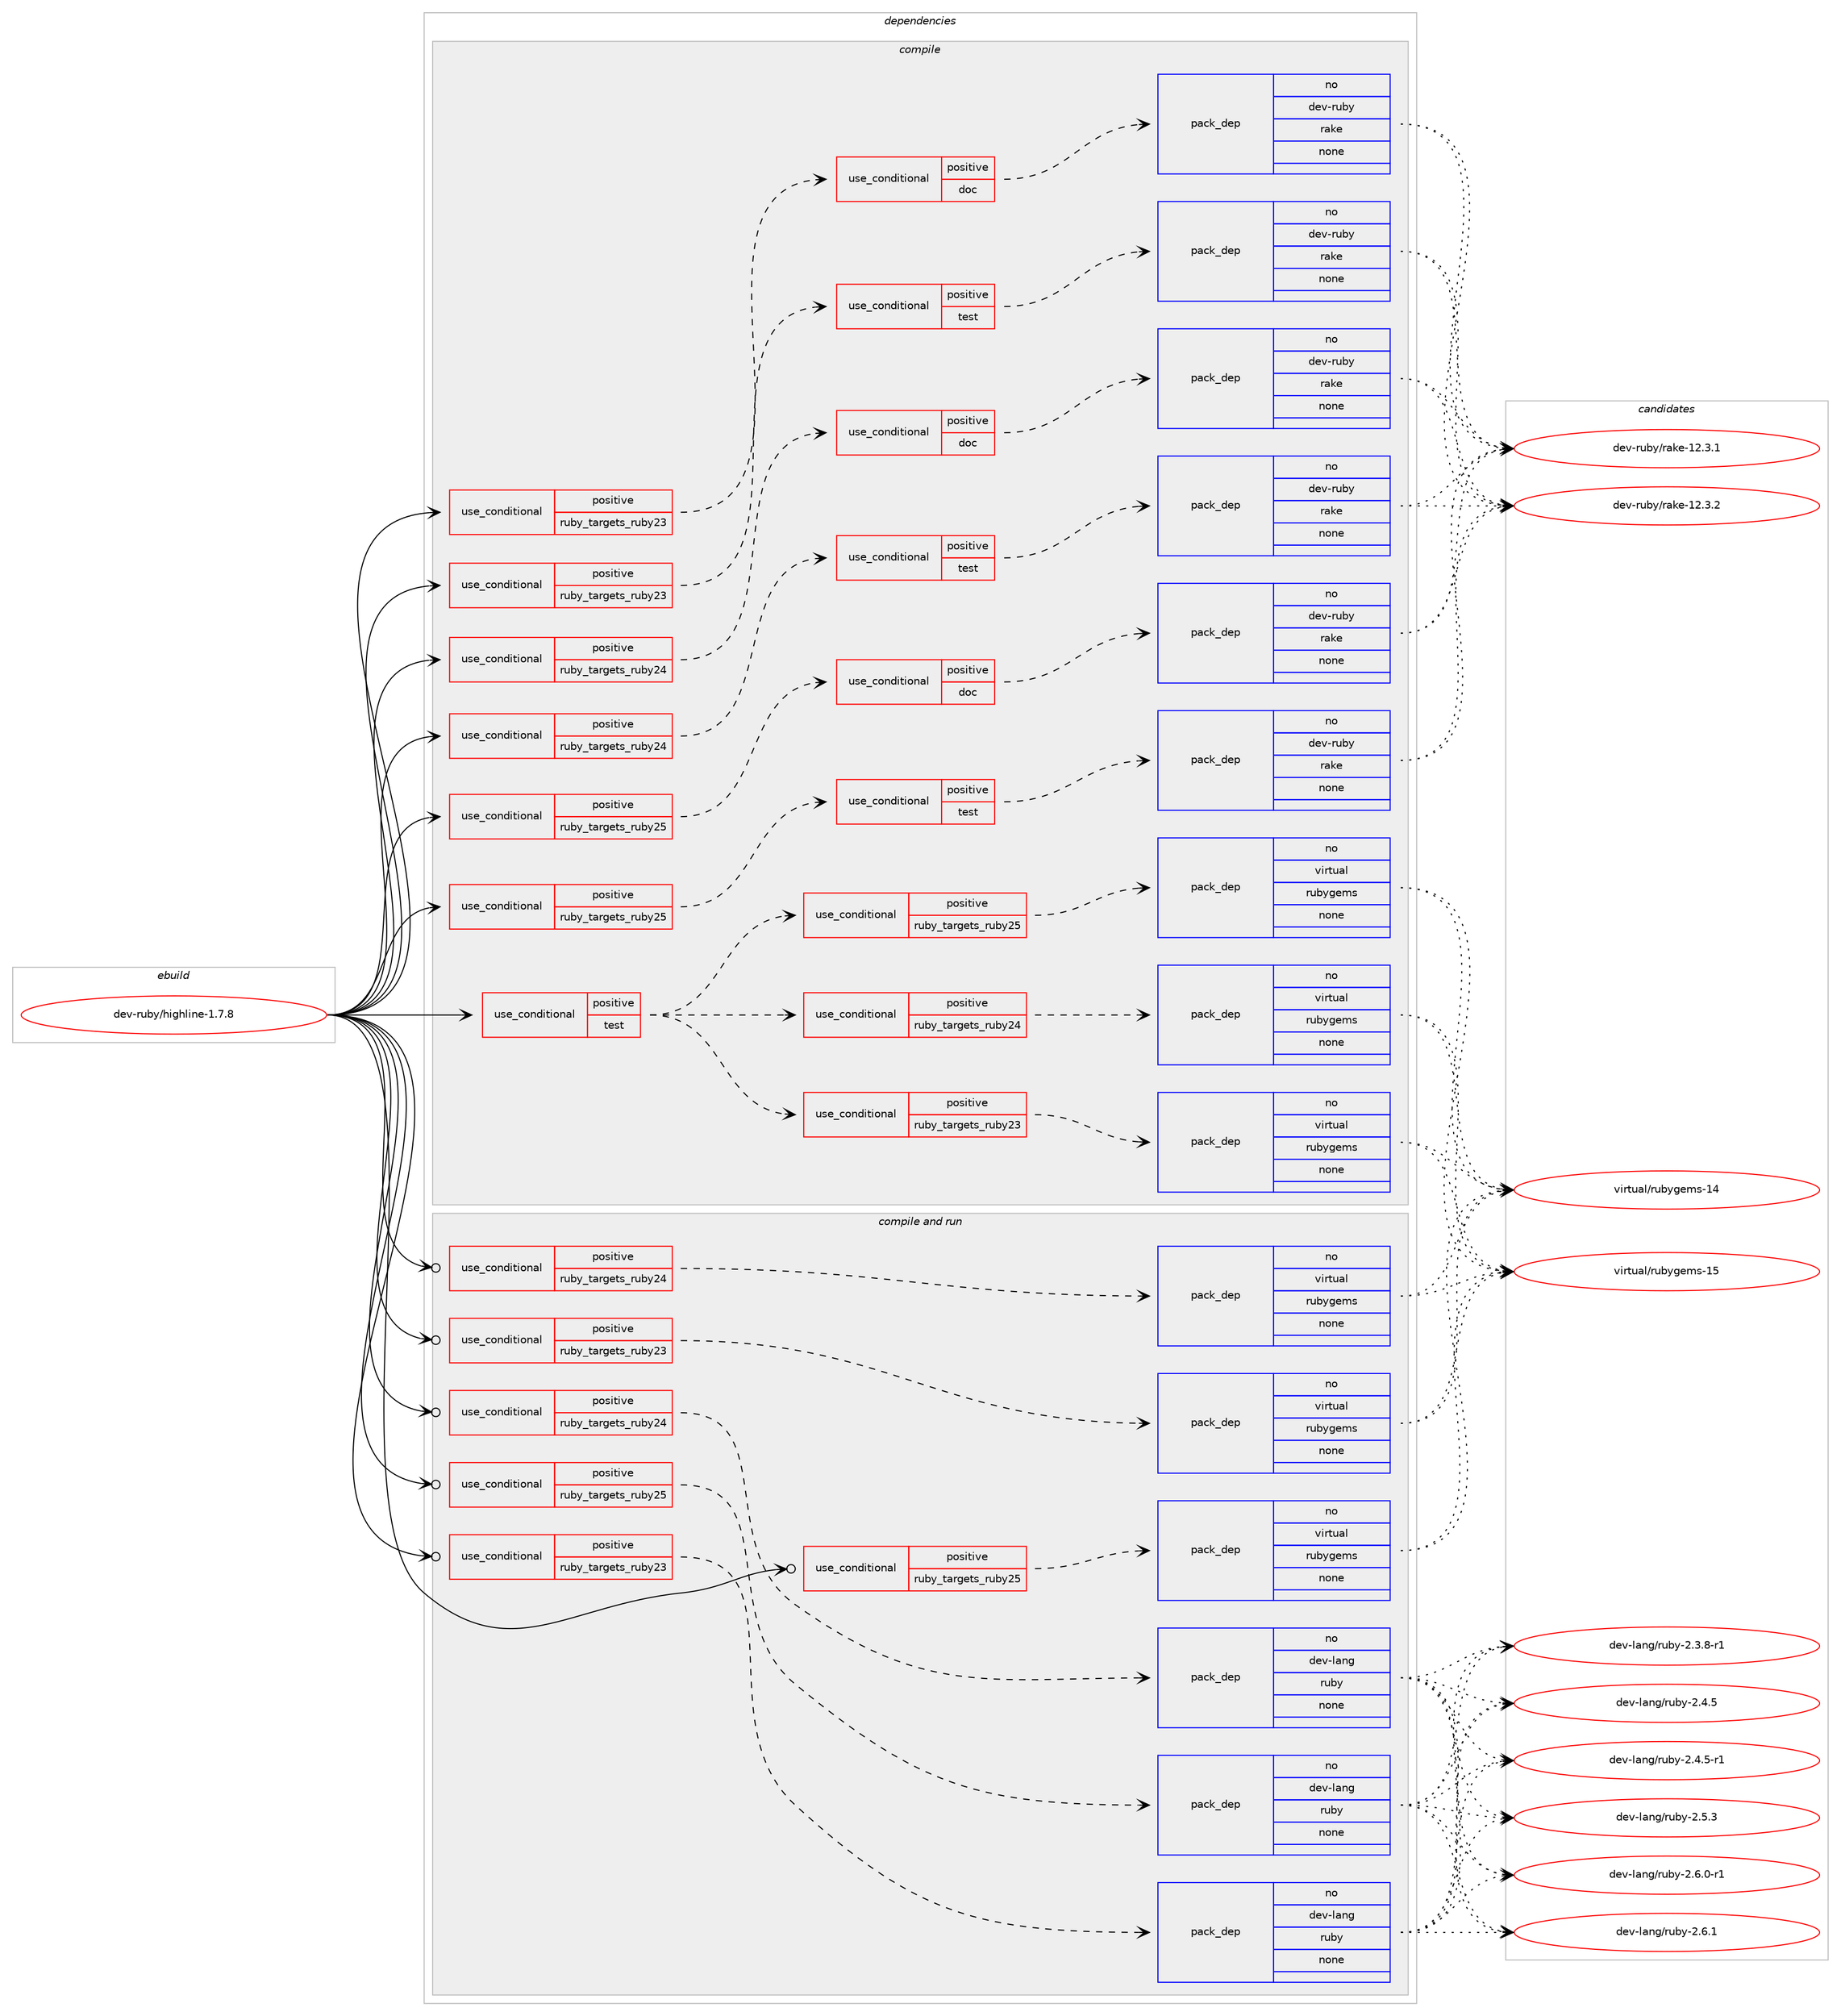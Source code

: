 digraph prolog {

# *************
# Graph options
# *************

newrank=true;
concentrate=true;
compound=true;
graph [rankdir=LR,fontname=Helvetica,fontsize=10,ranksep=1.5];#, ranksep=2.5, nodesep=0.2];
edge  [arrowhead=vee];
node  [fontname=Helvetica,fontsize=10];

# **********
# The ebuild
# **********

subgraph cluster_leftcol {
color=gray;
rank=same;
label=<<i>ebuild</i>>;
id [label="dev-ruby/highline-1.7.8", color=red, width=4, href="../dev-ruby/highline-1.7.8.svg"];
}

# ****************
# The dependencies
# ****************

subgraph cluster_midcol {
color=gray;
label=<<i>dependencies</i>>;
subgraph cluster_compile {
fillcolor="#eeeeee";
style=filled;
label=<<i>compile</i>>;
subgraph cond401707 {
dependency1496989 [label=<<TABLE BORDER="0" CELLBORDER="1" CELLSPACING="0" CELLPADDING="4"><TR><TD ROWSPAN="3" CELLPADDING="10">use_conditional</TD></TR><TR><TD>positive</TD></TR><TR><TD>ruby_targets_ruby23</TD></TR></TABLE>>, shape=none, color=red];
subgraph cond401708 {
dependency1496990 [label=<<TABLE BORDER="0" CELLBORDER="1" CELLSPACING="0" CELLPADDING="4"><TR><TD ROWSPAN="3" CELLPADDING="10">use_conditional</TD></TR><TR><TD>positive</TD></TR><TR><TD>doc</TD></TR></TABLE>>, shape=none, color=red];
subgraph pack1071837 {
dependency1496991 [label=<<TABLE BORDER="0" CELLBORDER="1" CELLSPACING="0" CELLPADDING="4" WIDTH="220"><TR><TD ROWSPAN="6" CELLPADDING="30">pack_dep</TD></TR><TR><TD WIDTH="110">no</TD></TR><TR><TD>dev-ruby</TD></TR><TR><TD>rake</TD></TR><TR><TD>none</TD></TR><TR><TD></TD></TR></TABLE>>, shape=none, color=blue];
}
dependency1496990:e -> dependency1496991:w [weight=20,style="dashed",arrowhead="vee"];
}
dependency1496989:e -> dependency1496990:w [weight=20,style="dashed",arrowhead="vee"];
}
id:e -> dependency1496989:w [weight=20,style="solid",arrowhead="vee"];
subgraph cond401709 {
dependency1496992 [label=<<TABLE BORDER="0" CELLBORDER="1" CELLSPACING="0" CELLPADDING="4"><TR><TD ROWSPAN="3" CELLPADDING="10">use_conditional</TD></TR><TR><TD>positive</TD></TR><TR><TD>ruby_targets_ruby23</TD></TR></TABLE>>, shape=none, color=red];
subgraph cond401710 {
dependency1496993 [label=<<TABLE BORDER="0" CELLBORDER="1" CELLSPACING="0" CELLPADDING="4"><TR><TD ROWSPAN="3" CELLPADDING="10">use_conditional</TD></TR><TR><TD>positive</TD></TR><TR><TD>test</TD></TR></TABLE>>, shape=none, color=red];
subgraph pack1071838 {
dependency1496994 [label=<<TABLE BORDER="0" CELLBORDER="1" CELLSPACING="0" CELLPADDING="4" WIDTH="220"><TR><TD ROWSPAN="6" CELLPADDING="30">pack_dep</TD></TR><TR><TD WIDTH="110">no</TD></TR><TR><TD>dev-ruby</TD></TR><TR><TD>rake</TD></TR><TR><TD>none</TD></TR><TR><TD></TD></TR></TABLE>>, shape=none, color=blue];
}
dependency1496993:e -> dependency1496994:w [weight=20,style="dashed",arrowhead="vee"];
}
dependency1496992:e -> dependency1496993:w [weight=20,style="dashed",arrowhead="vee"];
}
id:e -> dependency1496992:w [weight=20,style="solid",arrowhead="vee"];
subgraph cond401711 {
dependency1496995 [label=<<TABLE BORDER="0" CELLBORDER="1" CELLSPACING="0" CELLPADDING="4"><TR><TD ROWSPAN="3" CELLPADDING="10">use_conditional</TD></TR><TR><TD>positive</TD></TR><TR><TD>ruby_targets_ruby24</TD></TR></TABLE>>, shape=none, color=red];
subgraph cond401712 {
dependency1496996 [label=<<TABLE BORDER="0" CELLBORDER="1" CELLSPACING="0" CELLPADDING="4"><TR><TD ROWSPAN="3" CELLPADDING="10">use_conditional</TD></TR><TR><TD>positive</TD></TR><TR><TD>doc</TD></TR></TABLE>>, shape=none, color=red];
subgraph pack1071839 {
dependency1496997 [label=<<TABLE BORDER="0" CELLBORDER="1" CELLSPACING="0" CELLPADDING="4" WIDTH="220"><TR><TD ROWSPAN="6" CELLPADDING="30">pack_dep</TD></TR><TR><TD WIDTH="110">no</TD></TR><TR><TD>dev-ruby</TD></TR><TR><TD>rake</TD></TR><TR><TD>none</TD></TR><TR><TD></TD></TR></TABLE>>, shape=none, color=blue];
}
dependency1496996:e -> dependency1496997:w [weight=20,style="dashed",arrowhead="vee"];
}
dependency1496995:e -> dependency1496996:w [weight=20,style="dashed",arrowhead="vee"];
}
id:e -> dependency1496995:w [weight=20,style="solid",arrowhead="vee"];
subgraph cond401713 {
dependency1496998 [label=<<TABLE BORDER="0" CELLBORDER="1" CELLSPACING="0" CELLPADDING="4"><TR><TD ROWSPAN="3" CELLPADDING="10">use_conditional</TD></TR><TR><TD>positive</TD></TR><TR><TD>ruby_targets_ruby24</TD></TR></TABLE>>, shape=none, color=red];
subgraph cond401714 {
dependency1496999 [label=<<TABLE BORDER="0" CELLBORDER="1" CELLSPACING="0" CELLPADDING="4"><TR><TD ROWSPAN="3" CELLPADDING="10">use_conditional</TD></TR><TR><TD>positive</TD></TR><TR><TD>test</TD></TR></TABLE>>, shape=none, color=red];
subgraph pack1071840 {
dependency1497000 [label=<<TABLE BORDER="0" CELLBORDER="1" CELLSPACING="0" CELLPADDING="4" WIDTH="220"><TR><TD ROWSPAN="6" CELLPADDING="30">pack_dep</TD></TR><TR><TD WIDTH="110">no</TD></TR><TR><TD>dev-ruby</TD></TR><TR><TD>rake</TD></TR><TR><TD>none</TD></TR><TR><TD></TD></TR></TABLE>>, shape=none, color=blue];
}
dependency1496999:e -> dependency1497000:w [weight=20,style="dashed",arrowhead="vee"];
}
dependency1496998:e -> dependency1496999:w [weight=20,style="dashed",arrowhead="vee"];
}
id:e -> dependency1496998:w [weight=20,style="solid",arrowhead="vee"];
subgraph cond401715 {
dependency1497001 [label=<<TABLE BORDER="0" CELLBORDER="1" CELLSPACING="0" CELLPADDING="4"><TR><TD ROWSPAN="3" CELLPADDING="10">use_conditional</TD></TR><TR><TD>positive</TD></TR><TR><TD>ruby_targets_ruby25</TD></TR></TABLE>>, shape=none, color=red];
subgraph cond401716 {
dependency1497002 [label=<<TABLE BORDER="0" CELLBORDER="1" CELLSPACING="0" CELLPADDING="4"><TR><TD ROWSPAN="3" CELLPADDING="10">use_conditional</TD></TR><TR><TD>positive</TD></TR><TR><TD>doc</TD></TR></TABLE>>, shape=none, color=red];
subgraph pack1071841 {
dependency1497003 [label=<<TABLE BORDER="0" CELLBORDER="1" CELLSPACING="0" CELLPADDING="4" WIDTH="220"><TR><TD ROWSPAN="6" CELLPADDING="30">pack_dep</TD></TR><TR><TD WIDTH="110">no</TD></TR><TR><TD>dev-ruby</TD></TR><TR><TD>rake</TD></TR><TR><TD>none</TD></TR><TR><TD></TD></TR></TABLE>>, shape=none, color=blue];
}
dependency1497002:e -> dependency1497003:w [weight=20,style="dashed",arrowhead="vee"];
}
dependency1497001:e -> dependency1497002:w [weight=20,style="dashed",arrowhead="vee"];
}
id:e -> dependency1497001:w [weight=20,style="solid",arrowhead="vee"];
subgraph cond401717 {
dependency1497004 [label=<<TABLE BORDER="0" CELLBORDER="1" CELLSPACING="0" CELLPADDING="4"><TR><TD ROWSPAN="3" CELLPADDING="10">use_conditional</TD></TR><TR><TD>positive</TD></TR><TR><TD>ruby_targets_ruby25</TD></TR></TABLE>>, shape=none, color=red];
subgraph cond401718 {
dependency1497005 [label=<<TABLE BORDER="0" CELLBORDER="1" CELLSPACING="0" CELLPADDING="4"><TR><TD ROWSPAN="3" CELLPADDING="10">use_conditional</TD></TR><TR><TD>positive</TD></TR><TR><TD>test</TD></TR></TABLE>>, shape=none, color=red];
subgraph pack1071842 {
dependency1497006 [label=<<TABLE BORDER="0" CELLBORDER="1" CELLSPACING="0" CELLPADDING="4" WIDTH="220"><TR><TD ROWSPAN="6" CELLPADDING="30">pack_dep</TD></TR><TR><TD WIDTH="110">no</TD></TR><TR><TD>dev-ruby</TD></TR><TR><TD>rake</TD></TR><TR><TD>none</TD></TR><TR><TD></TD></TR></TABLE>>, shape=none, color=blue];
}
dependency1497005:e -> dependency1497006:w [weight=20,style="dashed",arrowhead="vee"];
}
dependency1497004:e -> dependency1497005:w [weight=20,style="dashed",arrowhead="vee"];
}
id:e -> dependency1497004:w [weight=20,style="solid",arrowhead="vee"];
subgraph cond401719 {
dependency1497007 [label=<<TABLE BORDER="0" CELLBORDER="1" CELLSPACING="0" CELLPADDING="4"><TR><TD ROWSPAN="3" CELLPADDING="10">use_conditional</TD></TR><TR><TD>positive</TD></TR><TR><TD>test</TD></TR></TABLE>>, shape=none, color=red];
subgraph cond401720 {
dependency1497008 [label=<<TABLE BORDER="0" CELLBORDER="1" CELLSPACING="0" CELLPADDING="4"><TR><TD ROWSPAN="3" CELLPADDING="10">use_conditional</TD></TR><TR><TD>positive</TD></TR><TR><TD>ruby_targets_ruby23</TD></TR></TABLE>>, shape=none, color=red];
subgraph pack1071843 {
dependency1497009 [label=<<TABLE BORDER="0" CELLBORDER="1" CELLSPACING="0" CELLPADDING="4" WIDTH="220"><TR><TD ROWSPAN="6" CELLPADDING="30">pack_dep</TD></TR><TR><TD WIDTH="110">no</TD></TR><TR><TD>virtual</TD></TR><TR><TD>rubygems</TD></TR><TR><TD>none</TD></TR><TR><TD></TD></TR></TABLE>>, shape=none, color=blue];
}
dependency1497008:e -> dependency1497009:w [weight=20,style="dashed",arrowhead="vee"];
}
dependency1497007:e -> dependency1497008:w [weight=20,style="dashed",arrowhead="vee"];
subgraph cond401721 {
dependency1497010 [label=<<TABLE BORDER="0" CELLBORDER="1" CELLSPACING="0" CELLPADDING="4"><TR><TD ROWSPAN="3" CELLPADDING="10">use_conditional</TD></TR><TR><TD>positive</TD></TR><TR><TD>ruby_targets_ruby24</TD></TR></TABLE>>, shape=none, color=red];
subgraph pack1071844 {
dependency1497011 [label=<<TABLE BORDER="0" CELLBORDER="1" CELLSPACING="0" CELLPADDING="4" WIDTH="220"><TR><TD ROWSPAN="6" CELLPADDING="30">pack_dep</TD></TR><TR><TD WIDTH="110">no</TD></TR><TR><TD>virtual</TD></TR><TR><TD>rubygems</TD></TR><TR><TD>none</TD></TR><TR><TD></TD></TR></TABLE>>, shape=none, color=blue];
}
dependency1497010:e -> dependency1497011:w [weight=20,style="dashed",arrowhead="vee"];
}
dependency1497007:e -> dependency1497010:w [weight=20,style="dashed",arrowhead="vee"];
subgraph cond401722 {
dependency1497012 [label=<<TABLE BORDER="0" CELLBORDER="1" CELLSPACING="0" CELLPADDING="4"><TR><TD ROWSPAN="3" CELLPADDING="10">use_conditional</TD></TR><TR><TD>positive</TD></TR><TR><TD>ruby_targets_ruby25</TD></TR></TABLE>>, shape=none, color=red];
subgraph pack1071845 {
dependency1497013 [label=<<TABLE BORDER="0" CELLBORDER="1" CELLSPACING="0" CELLPADDING="4" WIDTH="220"><TR><TD ROWSPAN="6" CELLPADDING="30">pack_dep</TD></TR><TR><TD WIDTH="110">no</TD></TR><TR><TD>virtual</TD></TR><TR><TD>rubygems</TD></TR><TR><TD>none</TD></TR><TR><TD></TD></TR></TABLE>>, shape=none, color=blue];
}
dependency1497012:e -> dependency1497013:w [weight=20,style="dashed",arrowhead="vee"];
}
dependency1497007:e -> dependency1497012:w [weight=20,style="dashed",arrowhead="vee"];
}
id:e -> dependency1497007:w [weight=20,style="solid",arrowhead="vee"];
}
subgraph cluster_compileandrun {
fillcolor="#eeeeee";
style=filled;
label=<<i>compile and run</i>>;
subgraph cond401723 {
dependency1497014 [label=<<TABLE BORDER="0" CELLBORDER="1" CELLSPACING="0" CELLPADDING="4"><TR><TD ROWSPAN="3" CELLPADDING="10">use_conditional</TD></TR><TR><TD>positive</TD></TR><TR><TD>ruby_targets_ruby23</TD></TR></TABLE>>, shape=none, color=red];
subgraph pack1071846 {
dependency1497015 [label=<<TABLE BORDER="0" CELLBORDER="1" CELLSPACING="0" CELLPADDING="4" WIDTH="220"><TR><TD ROWSPAN="6" CELLPADDING="30">pack_dep</TD></TR><TR><TD WIDTH="110">no</TD></TR><TR><TD>dev-lang</TD></TR><TR><TD>ruby</TD></TR><TR><TD>none</TD></TR><TR><TD></TD></TR></TABLE>>, shape=none, color=blue];
}
dependency1497014:e -> dependency1497015:w [weight=20,style="dashed",arrowhead="vee"];
}
id:e -> dependency1497014:w [weight=20,style="solid",arrowhead="odotvee"];
subgraph cond401724 {
dependency1497016 [label=<<TABLE BORDER="0" CELLBORDER="1" CELLSPACING="0" CELLPADDING="4"><TR><TD ROWSPAN="3" CELLPADDING="10">use_conditional</TD></TR><TR><TD>positive</TD></TR><TR><TD>ruby_targets_ruby23</TD></TR></TABLE>>, shape=none, color=red];
subgraph pack1071847 {
dependency1497017 [label=<<TABLE BORDER="0" CELLBORDER="1" CELLSPACING="0" CELLPADDING="4" WIDTH="220"><TR><TD ROWSPAN="6" CELLPADDING="30">pack_dep</TD></TR><TR><TD WIDTH="110">no</TD></TR><TR><TD>virtual</TD></TR><TR><TD>rubygems</TD></TR><TR><TD>none</TD></TR><TR><TD></TD></TR></TABLE>>, shape=none, color=blue];
}
dependency1497016:e -> dependency1497017:w [weight=20,style="dashed",arrowhead="vee"];
}
id:e -> dependency1497016:w [weight=20,style="solid",arrowhead="odotvee"];
subgraph cond401725 {
dependency1497018 [label=<<TABLE BORDER="0" CELLBORDER="1" CELLSPACING="0" CELLPADDING="4"><TR><TD ROWSPAN="3" CELLPADDING="10">use_conditional</TD></TR><TR><TD>positive</TD></TR><TR><TD>ruby_targets_ruby24</TD></TR></TABLE>>, shape=none, color=red];
subgraph pack1071848 {
dependency1497019 [label=<<TABLE BORDER="0" CELLBORDER="1" CELLSPACING="0" CELLPADDING="4" WIDTH="220"><TR><TD ROWSPAN="6" CELLPADDING="30">pack_dep</TD></TR><TR><TD WIDTH="110">no</TD></TR><TR><TD>dev-lang</TD></TR><TR><TD>ruby</TD></TR><TR><TD>none</TD></TR><TR><TD></TD></TR></TABLE>>, shape=none, color=blue];
}
dependency1497018:e -> dependency1497019:w [weight=20,style="dashed",arrowhead="vee"];
}
id:e -> dependency1497018:w [weight=20,style="solid",arrowhead="odotvee"];
subgraph cond401726 {
dependency1497020 [label=<<TABLE BORDER="0" CELLBORDER="1" CELLSPACING="0" CELLPADDING="4"><TR><TD ROWSPAN="3" CELLPADDING="10">use_conditional</TD></TR><TR><TD>positive</TD></TR><TR><TD>ruby_targets_ruby24</TD></TR></TABLE>>, shape=none, color=red];
subgraph pack1071849 {
dependency1497021 [label=<<TABLE BORDER="0" CELLBORDER="1" CELLSPACING="0" CELLPADDING="4" WIDTH="220"><TR><TD ROWSPAN="6" CELLPADDING="30">pack_dep</TD></TR><TR><TD WIDTH="110">no</TD></TR><TR><TD>virtual</TD></TR><TR><TD>rubygems</TD></TR><TR><TD>none</TD></TR><TR><TD></TD></TR></TABLE>>, shape=none, color=blue];
}
dependency1497020:e -> dependency1497021:w [weight=20,style="dashed",arrowhead="vee"];
}
id:e -> dependency1497020:w [weight=20,style="solid",arrowhead="odotvee"];
subgraph cond401727 {
dependency1497022 [label=<<TABLE BORDER="0" CELLBORDER="1" CELLSPACING="0" CELLPADDING="4"><TR><TD ROWSPAN="3" CELLPADDING="10">use_conditional</TD></TR><TR><TD>positive</TD></TR><TR><TD>ruby_targets_ruby25</TD></TR></TABLE>>, shape=none, color=red];
subgraph pack1071850 {
dependency1497023 [label=<<TABLE BORDER="0" CELLBORDER="1" CELLSPACING="0" CELLPADDING="4" WIDTH="220"><TR><TD ROWSPAN="6" CELLPADDING="30">pack_dep</TD></TR><TR><TD WIDTH="110">no</TD></TR><TR><TD>dev-lang</TD></TR><TR><TD>ruby</TD></TR><TR><TD>none</TD></TR><TR><TD></TD></TR></TABLE>>, shape=none, color=blue];
}
dependency1497022:e -> dependency1497023:w [weight=20,style="dashed",arrowhead="vee"];
}
id:e -> dependency1497022:w [weight=20,style="solid",arrowhead="odotvee"];
subgraph cond401728 {
dependency1497024 [label=<<TABLE BORDER="0" CELLBORDER="1" CELLSPACING="0" CELLPADDING="4"><TR><TD ROWSPAN="3" CELLPADDING="10">use_conditional</TD></TR><TR><TD>positive</TD></TR><TR><TD>ruby_targets_ruby25</TD></TR></TABLE>>, shape=none, color=red];
subgraph pack1071851 {
dependency1497025 [label=<<TABLE BORDER="0" CELLBORDER="1" CELLSPACING="0" CELLPADDING="4" WIDTH="220"><TR><TD ROWSPAN="6" CELLPADDING="30">pack_dep</TD></TR><TR><TD WIDTH="110">no</TD></TR><TR><TD>virtual</TD></TR><TR><TD>rubygems</TD></TR><TR><TD>none</TD></TR><TR><TD></TD></TR></TABLE>>, shape=none, color=blue];
}
dependency1497024:e -> dependency1497025:w [weight=20,style="dashed",arrowhead="vee"];
}
id:e -> dependency1497024:w [weight=20,style="solid",arrowhead="odotvee"];
}
subgraph cluster_run {
fillcolor="#eeeeee";
style=filled;
label=<<i>run</i>>;
}
}

# **************
# The candidates
# **************

subgraph cluster_choices {
rank=same;
color=gray;
label=<<i>candidates</i>>;

subgraph choice1071837 {
color=black;
nodesep=1;
choice1001011184511411798121471149710710145495046514649 [label="dev-ruby/rake-12.3.1", color=red, width=4,href="../dev-ruby/rake-12.3.1.svg"];
choice1001011184511411798121471149710710145495046514650 [label="dev-ruby/rake-12.3.2", color=red, width=4,href="../dev-ruby/rake-12.3.2.svg"];
dependency1496991:e -> choice1001011184511411798121471149710710145495046514649:w [style=dotted,weight="100"];
dependency1496991:e -> choice1001011184511411798121471149710710145495046514650:w [style=dotted,weight="100"];
}
subgraph choice1071838 {
color=black;
nodesep=1;
choice1001011184511411798121471149710710145495046514649 [label="dev-ruby/rake-12.3.1", color=red, width=4,href="../dev-ruby/rake-12.3.1.svg"];
choice1001011184511411798121471149710710145495046514650 [label="dev-ruby/rake-12.3.2", color=red, width=4,href="../dev-ruby/rake-12.3.2.svg"];
dependency1496994:e -> choice1001011184511411798121471149710710145495046514649:w [style=dotted,weight="100"];
dependency1496994:e -> choice1001011184511411798121471149710710145495046514650:w [style=dotted,weight="100"];
}
subgraph choice1071839 {
color=black;
nodesep=1;
choice1001011184511411798121471149710710145495046514649 [label="dev-ruby/rake-12.3.1", color=red, width=4,href="../dev-ruby/rake-12.3.1.svg"];
choice1001011184511411798121471149710710145495046514650 [label="dev-ruby/rake-12.3.2", color=red, width=4,href="../dev-ruby/rake-12.3.2.svg"];
dependency1496997:e -> choice1001011184511411798121471149710710145495046514649:w [style=dotted,weight="100"];
dependency1496997:e -> choice1001011184511411798121471149710710145495046514650:w [style=dotted,weight="100"];
}
subgraph choice1071840 {
color=black;
nodesep=1;
choice1001011184511411798121471149710710145495046514649 [label="dev-ruby/rake-12.3.1", color=red, width=4,href="../dev-ruby/rake-12.3.1.svg"];
choice1001011184511411798121471149710710145495046514650 [label="dev-ruby/rake-12.3.2", color=red, width=4,href="../dev-ruby/rake-12.3.2.svg"];
dependency1497000:e -> choice1001011184511411798121471149710710145495046514649:w [style=dotted,weight="100"];
dependency1497000:e -> choice1001011184511411798121471149710710145495046514650:w [style=dotted,weight="100"];
}
subgraph choice1071841 {
color=black;
nodesep=1;
choice1001011184511411798121471149710710145495046514649 [label="dev-ruby/rake-12.3.1", color=red, width=4,href="../dev-ruby/rake-12.3.1.svg"];
choice1001011184511411798121471149710710145495046514650 [label="dev-ruby/rake-12.3.2", color=red, width=4,href="../dev-ruby/rake-12.3.2.svg"];
dependency1497003:e -> choice1001011184511411798121471149710710145495046514649:w [style=dotted,weight="100"];
dependency1497003:e -> choice1001011184511411798121471149710710145495046514650:w [style=dotted,weight="100"];
}
subgraph choice1071842 {
color=black;
nodesep=1;
choice1001011184511411798121471149710710145495046514649 [label="dev-ruby/rake-12.3.1", color=red, width=4,href="../dev-ruby/rake-12.3.1.svg"];
choice1001011184511411798121471149710710145495046514650 [label="dev-ruby/rake-12.3.2", color=red, width=4,href="../dev-ruby/rake-12.3.2.svg"];
dependency1497006:e -> choice1001011184511411798121471149710710145495046514649:w [style=dotted,weight="100"];
dependency1497006:e -> choice1001011184511411798121471149710710145495046514650:w [style=dotted,weight="100"];
}
subgraph choice1071843 {
color=black;
nodesep=1;
choice118105114116117971084711411798121103101109115454952 [label="virtual/rubygems-14", color=red, width=4,href="../virtual/rubygems-14.svg"];
choice118105114116117971084711411798121103101109115454953 [label="virtual/rubygems-15", color=red, width=4,href="../virtual/rubygems-15.svg"];
dependency1497009:e -> choice118105114116117971084711411798121103101109115454952:w [style=dotted,weight="100"];
dependency1497009:e -> choice118105114116117971084711411798121103101109115454953:w [style=dotted,weight="100"];
}
subgraph choice1071844 {
color=black;
nodesep=1;
choice118105114116117971084711411798121103101109115454952 [label="virtual/rubygems-14", color=red, width=4,href="../virtual/rubygems-14.svg"];
choice118105114116117971084711411798121103101109115454953 [label="virtual/rubygems-15", color=red, width=4,href="../virtual/rubygems-15.svg"];
dependency1497011:e -> choice118105114116117971084711411798121103101109115454952:w [style=dotted,weight="100"];
dependency1497011:e -> choice118105114116117971084711411798121103101109115454953:w [style=dotted,weight="100"];
}
subgraph choice1071845 {
color=black;
nodesep=1;
choice118105114116117971084711411798121103101109115454952 [label="virtual/rubygems-14", color=red, width=4,href="../virtual/rubygems-14.svg"];
choice118105114116117971084711411798121103101109115454953 [label="virtual/rubygems-15", color=red, width=4,href="../virtual/rubygems-15.svg"];
dependency1497013:e -> choice118105114116117971084711411798121103101109115454952:w [style=dotted,weight="100"];
dependency1497013:e -> choice118105114116117971084711411798121103101109115454953:w [style=dotted,weight="100"];
}
subgraph choice1071846 {
color=black;
nodesep=1;
choice100101118451089711010347114117981214550465146564511449 [label="dev-lang/ruby-2.3.8-r1", color=red, width=4,href="../dev-lang/ruby-2.3.8-r1.svg"];
choice10010111845108971101034711411798121455046524653 [label="dev-lang/ruby-2.4.5", color=red, width=4,href="../dev-lang/ruby-2.4.5.svg"];
choice100101118451089711010347114117981214550465246534511449 [label="dev-lang/ruby-2.4.5-r1", color=red, width=4,href="../dev-lang/ruby-2.4.5-r1.svg"];
choice10010111845108971101034711411798121455046534651 [label="dev-lang/ruby-2.5.3", color=red, width=4,href="../dev-lang/ruby-2.5.3.svg"];
choice100101118451089711010347114117981214550465446484511449 [label="dev-lang/ruby-2.6.0-r1", color=red, width=4,href="../dev-lang/ruby-2.6.0-r1.svg"];
choice10010111845108971101034711411798121455046544649 [label="dev-lang/ruby-2.6.1", color=red, width=4,href="../dev-lang/ruby-2.6.1.svg"];
dependency1497015:e -> choice100101118451089711010347114117981214550465146564511449:w [style=dotted,weight="100"];
dependency1497015:e -> choice10010111845108971101034711411798121455046524653:w [style=dotted,weight="100"];
dependency1497015:e -> choice100101118451089711010347114117981214550465246534511449:w [style=dotted,weight="100"];
dependency1497015:e -> choice10010111845108971101034711411798121455046534651:w [style=dotted,weight="100"];
dependency1497015:e -> choice100101118451089711010347114117981214550465446484511449:w [style=dotted,weight="100"];
dependency1497015:e -> choice10010111845108971101034711411798121455046544649:w [style=dotted,weight="100"];
}
subgraph choice1071847 {
color=black;
nodesep=1;
choice118105114116117971084711411798121103101109115454952 [label="virtual/rubygems-14", color=red, width=4,href="../virtual/rubygems-14.svg"];
choice118105114116117971084711411798121103101109115454953 [label="virtual/rubygems-15", color=red, width=4,href="../virtual/rubygems-15.svg"];
dependency1497017:e -> choice118105114116117971084711411798121103101109115454952:w [style=dotted,weight="100"];
dependency1497017:e -> choice118105114116117971084711411798121103101109115454953:w [style=dotted,weight="100"];
}
subgraph choice1071848 {
color=black;
nodesep=1;
choice100101118451089711010347114117981214550465146564511449 [label="dev-lang/ruby-2.3.8-r1", color=red, width=4,href="../dev-lang/ruby-2.3.8-r1.svg"];
choice10010111845108971101034711411798121455046524653 [label="dev-lang/ruby-2.4.5", color=red, width=4,href="../dev-lang/ruby-2.4.5.svg"];
choice100101118451089711010347114117981214550465246534511449 [label="dev-lang/ruby-2.4.5-r1", color=red, width=4,href="../dev-lang/ruby-2.4.5-r1.svg"];
choice10010111845108971101034711411798121455046534651 [label="dev-lang/ruby-2.5.3", color=red, width=4,href="../dev-lang/ruby-2.5.3.svg"];
choice100101118451089711010347114117981214550465446484511449 [label="dev-lang/ruby-2.6.0-r1", color=red, width=4,href="../dev-lang/ruby-2.6.0-r1.svg"];
choice10010111845108971101034711411798121455046544649 [label="dev-lang/ruby-2.6.1", color=red, width=4,href="../dev-lang/ruby-2.6.1.svg"];
dependency1497019:e -> choice100101118451089711010347114117981214550465146564511449:w [style=dotted,weight="100"];
dependency1497019:e -> choice10010111845108971101034711411798121455046524653:w [style=dotted,weight="100"];
dependency1497019:e -> choice100101118451089711010347114117981214550465246534511449:w [style=dotted,weight="100"];
dependency1497019:e -> choice10010111845108971101034711411798121455046534651:w [style=dotted,weight="100"];
dependency1497019:e -> choice100101118451089711010347114117981214550465446484511449:w [style=dotted,weight="100"];
dependency1497019:e -> choice10010111845108971101034711411798121455046544649:w [style=dotted,weight="100"];
}
subgraph choice1071849 {
color=black;
nodesep=1;
choice118105114116117971084711411798121103101109115454952 [label="virtual/rubygems-14", color=red, width=4,href="../virtual/rubygems-14.svg"];
choice118105114116117971084711411798121103101109115454953 [label="virtual/rubygems-15", color=red, width=4,href="../virtual/rubygems-15.svg"];
dependency1497021:e -> choice118105114116117971084711411798121103101109115454952:w [style=dotted,weight="100"];
dependency1497021:e -> choice118105114116117971084711411798121103101109115454953:w [style=dotted,weight="100"];
}
subgraph choice1071850 {
color=black;
nodesep=1;
choice100101118451089711010347114117981214550465146564511449 [label="dev-lang/ruby-2.3.8-r1", color=red, width=4,href="../dev-lang/ruby-2.3.8-r1.svg"];
choice10010111845108971101034711411798121455046524653 [label="dev-lang/ruby-2.4.5", color=red, width=4,href="../dev-lang/ruby-2.4.5.svg"];
choice100101118451089711010347114117981214550465246534511449 [label="dev-lang/ruby-2.4.5-r1", color=red, width=4,href="../dev-lang/ruby-2.4.5-r1.svg"];
choice10010111845108971101034711411798121455046534651 [label="dev-lang/ruby-2.5.3", color=red, width=4,href="../dev-lang/ruby-2.5.3.svg"];
choice100101118451089711010347114117981214550465446484511449 [label="dev-lang/ruby-2.6.0-r1", color=red, width=4,href="../dev-lang/ruby-2.6.0-r1.svg"];
choice10010111845108971101034711411798121455046544649 [label="dev-lang/ruby-2.6.1", color=red, width=4,href="../dev-lang/ruby-2.6.1.svg"];
dependency1497023:e -> choice100101118451089711010347114117981214550465146564511449:w [style=dotted,weight="100"];
dependency1497023:e -> choice10010111845108971101034711411798121455046524653:w [style=dotted,weight="100"];
dependency1497023:e -> choice100101118451089711010347114117981214550465246534511449:w [style=dotted,weight="100"];
dependency1497023:e -> choice10010111845108971101034711411798121455046534651:w [style=dotted,weight="100"];
dependency1497023:e -> choice100101118451089711010347114117981214550465446484511449:w [style=dotted,weight="100"];
dependency1497023:e -> choice10010111845108971101034711411798121455046544649:w [style=dotted,weight="100"];
}
subgraph choice1071851 {
color=black;
nodesep=1;
choice118105114116117971084711411798121103101109115454952 [label="virtual/rubygems-14", color=red, width=4,href="../virtual/rubygems-14.svg"];
choice118105114116117971084711411798121103101109115454953 [label="virtual/rubygems-15", color=red, width=4,href="../virtual/rubygems-15.svg"];
dependency1497025:e -> choice118105114116117971084711411798121103101109115454952:w [style=dotted,weight="100"];
dependency1497025:e -> choice118105114116117971084711411798121103101109115454953:w [style=dotted,weight="100"];
}
}

}
